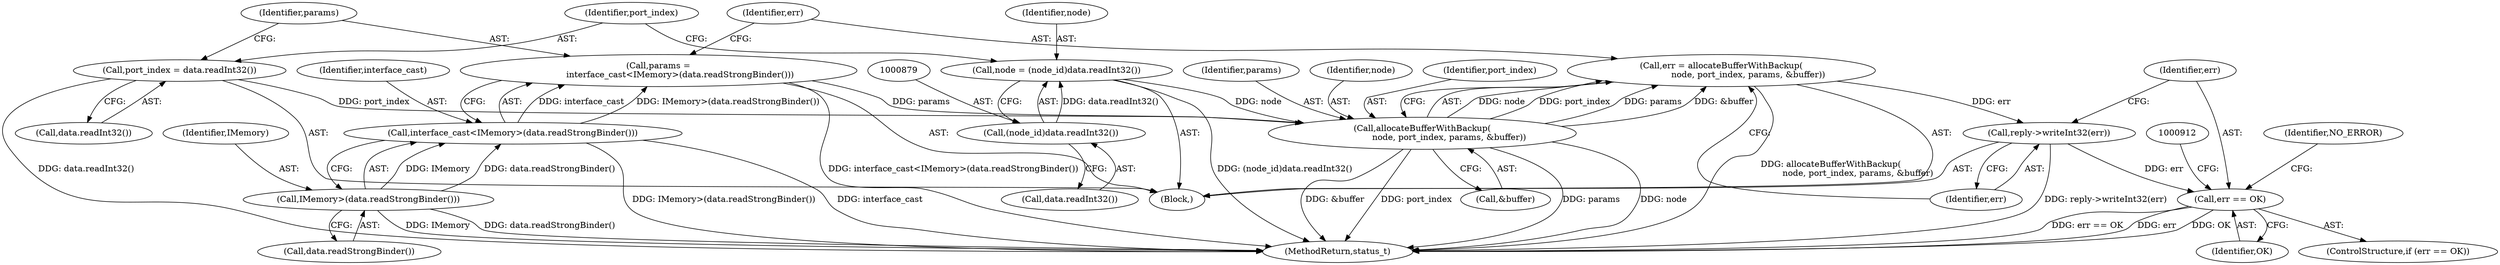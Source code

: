 digraph "0_Android_1171e7c047bf79e7c93342bb6a812c9edd86aa84@API" {
"1000895" [label="(Call,err = allocateBufferWithBackup(\n                    node, port_index, params, &buffer))"];
"1000897" [label="(Call,allocateBufferWithBackup(\n                    node, port_index, params, &buffer))"];
"1000876" [label="(Call,node = (node_id)data.readInt32())"];
"1000878" [label="(Call,(node_id)data.readInt32())"];
"1000882" [label="(Call,port_index = data.readInt32())"];
"1000886" [label="(Call,params =\n                interface_cast<IMemory>(data.readStrongBinder()))"];
"1000888" [label="(Call,interface_cast<IMemory>(data.readStrongBinder()))"];
"1000890" [label="(Call,IMemory>(data.readStrongBinder()))"];
"1000903" [label="(Call,reply->writeInt32(err))"];
"1000906" [label="(Call,err == OK)"];
"1000903" [label="(Call,reply->writeInt32(err))"];
"1000895" [label="(Call,err = allocateBufferWithBackup(\n                    node, port_index, params, &buffer))"];
"1000897" [label="(Call,allocateBufferWithBackup(\n                    node, port_index, params, &buffer))"];
"1000889" [label="(Identifier,interface_cast)"];
"1000876" [label="(Call,node = (node_id)data.readInt32())"];
"1000888" [label="(Call,interface_cast<IMemory>(data.readStrongBinder()))"];
"1000891" [label="(Identifier,IMemory)"];
"1000900" [label="(Identifier,params)"];
"1001056" [label="(MethodReturn,status_t)"];
"1000904" [label="(Identifier,err)"];
"1000878" [label="(Call,(node_id)data.readInt32())"];
"1000880" [label="(Call,data.readInt32())"];
"1000908" [label="(Identifier,OK)"];
"1000890" [label="(Call,IMemory>(data.readStrongBinder()))"];
"1000896" [label="(Identifier,err)"];
"1000870" [label="(Block,)"];
"1000901" [label="(Call,&buffer)"];
"1000898" [label="(Identifier,node)"];
"1000899" [label="(Identifier,port_index)"];
"1000884" [label="(Call,data.readInt32())"];
"1000905" [label="(ControlStructure,if (err == OK))"];
"1000883" [label="(Identifier,port_index)"];
"1000907" [label="(Identifier,err)"];
"1000906" [label="(Call,err == OK)"];
"1000915" [label="(Identifier,NO_ERROR)"];
"1000882" [label="(Call,port_index = data.readInt32())"];
"1000877" [label="(Identifier,node)"];
"1000886" [label="(Call,params =\n                interface_cast<IMemory>(data.readStrongBinder()))"];
"1000892" [label="(Call,data.readStrongBinder())"];
"1000887" [label="(Identifier,params)"];
"1000895" -> "1000870"  [label="AST: "];
"1000895" -> "1000897"  [label="CFG: "];
"1000896" -> "1000895"  [label="AST: "];
"1000897" -> "1000895"  [label="AST: "];
"1000904" -> "1000895"  [label="CFG: "];
"1000895" -> "1001056"  [label="DDG: allocateBufferWithBackup(\n                    node, port_index, params, &buffer)"];
"1000897" -> "1000895"  [label="DDG: node"];
"1000897" -> "1000895"  [label="DDG: port_index"];
"1000897" -> "1000895"  [label="DDG: params"];
"1000897" -> "1000895"  [label="DDG: &buffer"];
"1000895" -> "1000903"  [label="DDG: err"];
"1000897" -> "1000901"  [label="CFG: "];
"1000898" -> "1000897"  [label="AST: "];
"1000899" -> "1000897"  [label="AST: "];
"1000900" -> "1000897"  [label="AST: "];
"1000901" -> "1000897"  [label="AST: "];
"1000897" -> "1001056"  [label="DDG: port_index"];
"1000897" -> "1001056"  [label="DDG: node"];
"1000897" -> "1001056"  [label="DDG: params"];
"1000897" -> "1001056"  [label="DDG: &buffer"];
"1000876" -> "1000897"  [label="DDG: node"];
"1000882" -> "1000897"  [label="DDG: port_index"];
"1000886" -> "1000897"  [label="DDG: params"];
"1000876" -> "1000870"  [label="AST: "];
"1000876" -> "1000878"  [label="CFG: "];
"1000877" -> "1000876"  [label="AST: "];
"1000878" -> "1000876"  [label="AST: "];
"1000883" -> "1000876"  [label="CFG: "];
"1000876" -> "1001056"  [label="DDG: (node_id)data.readInt32()"];
"1000878" -> "1000876"  [label="DDG: data.readInt32()"];
"1000878" -> "1000880"  [label="CFG: "];
"1000879" -> "1000878"  [label="AST: "];
"1000880" -> "1000878"  [label="AST: "];
"1000882" -> "1000870"  [label="AST: "];
"1000882" -> "1000884"  [label="CFG: "];
"1000883" -> "1000882"  [label="AST: "];
"1000884" -> "1000882"  [label="AST: "];
"1000887" -> "1000882"  [label="CFG: "];
"1000882" -> "1001056"  [label="DDG: data.readInt32()"];
"1000886" -> "1000870"  [label="AST: "];
"1000886" -> "1000888"  [label="CFG: "];
"1000887" -> "1000886"  [label="AST: "];
"1000888" -> "1000886"  [label="AST: "];
"1000896" -> "1000886"  [label="CFG: "];
"1000886" -> "1001056"  [label="DDG: interface_cast<IMemory>(data.readStrongBinder())"];
"1000888" -> "1000886"  [label="DDG: interface_cast"];
"1000888" -> "1000886"  [label="DDG: IMemory>(data.readStrongBinder())"];
"1000888" -> "1000890"  [label="CFG: "];
"1000889" -> "1000888"  [label="AST: "];
"1000890" -> "1000888"  [label="AST: "];
"1000888" -> "1001056"  [label="DDG: IMemory>(data.readStrongBinder())"];
"1000888" -> "1001056"  [label="DDG: interface_cast"];
"1000890" -> "1000888"  [label="DDG: IMemory"];
"1000890" -> "1000888"  [label="DDG: data.readStrongBinder()"];
"1000890" -> "1000892"  [label="CFG: "];
"1000891" -> "1000890"  [label="AST: "];
"1000892" -> "1000890"  [label="AST: "];
"1000890" -> "1001056"  [label="DDG: IMemory"];
"1000890" -> "1001056"  [label="DDG: data.readStrongBinder()"];
"1000903" -> "1000870"  [label="AST: "];
"1000903" -> "1000904"  [label="CFG: "];
"1000904" -> "1000903"  [label="AST: "];
"1000907" -> "1000903"  [label="CFG: "];
"1000903" -> "1001056"  [label="DDG: reply->writeInt32(err)"];
"1000903" -> "1000906"  [label="DDG: err"];
"1000906" -> "1000905"  [label="AST: "];
"1000906" -> "1000908"  [label="CFG: "];
"1000907" -> "1000906"  [label="AST: "];
"1000908" -> "1000906"  [label="AST: "];
"1000912" -> "1000906"  [label="CFG: "];
"1000915" -> "1000906"  [label="CFG: "];
"1000906" -> "1001056"  [label="DDG: err == OK"];
"1000906" -> "1001056"  [label="DDG: err"];
"1000906" -> "1001056"  [label="DDG: OK"];
}
